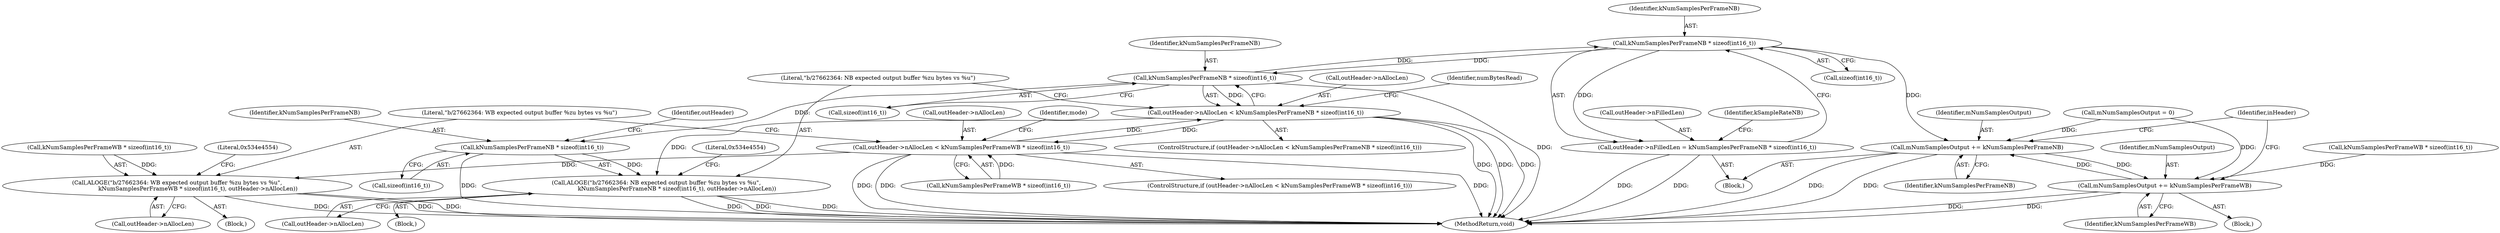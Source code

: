 digraph "0_Android_65756b4082cd79a2d99b2ccb5b392291fd53703f@API" {
"1000495" [label="(Call,kNumSamplesPerFrameNB * sizeof(int16_t))"];
"1000225" [label="(Call,kNumSamplesPerFrameNB * sizeof(int16_t))"];
"1000495" [label="(Call,kNumSamplesPerFrameNB * sizeof(int16_t))"];
"1000221" [label="(Call,outHeader->nAllocLen < kNumSamplesPerFrameNB * sizeof(int16_t))"];
"1000230" [label="(Call,ALOGE(\"b/27662364: NB expected output buffer %zu bytes vs %u\",\n                       kNumSamplesPerFrameNB * sizeof(int16_t), outHeader->nAllocLen))"];
"1000316" [label="(Call,outHeader->nAllocLen < kNumSamplesPerFrameWB * sizeof(int16_t))"];
"1000325" [label="(Call,ALOGE(\"b/27662364: WB expected output buffer %zu bytes vs %u\",\n                       kNumSamplesPerFrameWB * sizeof(int16_t), outHeader->nAllocLen))"];
"1000232" [label="(Call,kNumSamplesPerFrameNB * sizeof(int16_t))"];
"1000491" [label="(Call,outHeader->nFilledLen = kNumSamplesPerFrameNB * sizeof(int16_t))"];
"1000500" [label="(Call,mNumSamplesOutput += kNumSamplesPerFrameNB)"];
"1000514" [label="(Call,mNumSamplesOutput += kNumSamplesPerFrameWB)"];
"1000230" [label="(Call,ALOGE(\"b/27662364: NB expected output buffer %zu bytes vs %u\",\n                       kNumSamplesPerFrameNB * sizeof(int16_t), outHeader->nAllocLen))"];
"1000516" [label="(Identifier,kNumSamplesPerFrameWB)"];
"1000221" [label="(Call,outHeader->nAllocLen < kNumSamplesPerFrameNB * sizeof(int16_t))"];
"1000236" [label="(Call,outHeader->nAllocLen)"];
"1000229" [label="(Block,)"];
"1000220" [label="(ControlStructure,if (outHeader->nAllocLen < kNumSamplesPerFrameNB * sizeof(int16_t)))"];
"1000324" [label="(Block,)"];
"1000492" [label="(Call,outHeader->nFilledLen)"];
"1000331" [label="(Call,outHeader->nAllocLen)"];
"1000234" [label="(Call,sizeof(int16_t))"];
"1000502" [label="(Identifier,kNumSamplesPerFrameNB)"];
"1000496" [label="(Identifier,kNumSamplesPerFrameNB)"];
"1000501" [label="(Identifier,mNumSamplesOutput)"];
"1000317" [label="(Call,outHeader->nAllocLen)"];
"1000225" [label="(Call,kNumSamplesPerFrameNB * sizeof(int16_t))"];
"1000495" [label="(Call,kNumSamplesPerFrameNB * sizeof(int16_t))"];
"1000326" [label="(Literal,\"b/27662364: WB expected output buffer %zu bytes vs %u\")"];
"1000514" [label="(Call,mNumSamplesOutput += kNumSamplesPerFrameWB)"];
"1000226" [label="(Identifier,kNumSamplesPerFrameNB)"];
"1000491" [label="(Call,outHeader->nFilledLen = kNumSamplesPerFrameNB * sizeof(int16_t))"];
"1000233" [label="(Identifier,kNumSamplesPerFrameNB)"];
"1000335" [label="(Literal,0x534e4554)"];
"1000515" [label="(Identifier,mNumSamplesOutput)"];
"1000490" [label="(Block,)"];
"1000520" [label="(Identifier,inHeader)"];
"1000240" [label="(Literal,0x534e4554)"];
"1000509" [label="(Call,kNumSamplesPerFrameWB * sizeof(int16_t))"];
"1000497" [label="(Call,sizeof(int16_t))"];
"1000315" [label="(ControlStructure,if (outHeader->nAllocLen < kNumSamplesPerFrameWB * sizeof(int16_t)))"];
"1000500" [label="(Call,mNumSamplesOutput += kNumSamplesPerFrameNB)"];
"1000316" [label="(Call,outHeader->nAllocLen < kNumSamplesPerFrameWB * sizeof(int16_t))"];
"1000556" [label="(MethodReturn,void)"];
"1000232" [label="(Call,kNumSamplesPerFrameNB * sizeof(int16_t))"];
"1000227" [label="(Call,sizeof(int16_t))"];
"1000327" [label="(Call,kNumSamplesPerFrameWB * sizeof(int16_t))"];
"1000325" [label="(Call,ALOGE(\"b/27662364: WB expected output buffer %zu bytes vs %u\",\n                       kNumSamplesPerFrameWB * sizeof(int16_t), outHeader->nAllocLen))"];
"1000499" [label="(Identifier,kSampleRateNB)"];
"1000237" [label="(Identifier,outHeader)"];
"1000320" [label="(Call,kNumSamplesPerFrameWB * sizeof(int16_t))"];
"1000504" [label="(Block,)"];
"1000231" [label="(Literal,\"b/27662364: NB expected output buffer %zu bytes vs %u\")"];
"1000201" [label="(Call,mNumSamplesOutput = 0)"];
"1000222" [label="(Call,outHeader->nAllocLen)"];
"1000348" [label="(Identifier,mode)"];
"1000252" [label="(Identifier,numBytesRead)"];
"1000495" -> "1000491"  [label="AST: "];
"1000495" -> "1000497"  [label="CFG: "];
"1000496" -> "1000495"  [label="AST: "];
"1000497" -> "1000495"  [label="AST: "];
"1000491" -> "1000495"  [label="CFG: "];
"1000495" -> "1000225"  [label="DDG: "];
"1000495" -> "1000491"  [label="DDG: "];
"1000225" -> "1000495"  [label="DDG: "];
"1000495" -> "1000500"  [label="DDG: "];
"1000225" -> "1000221"  [label="AST: "];
"1000225" -> "1000227"  [label="CFG: "];
"1000226" -> "1000225"  [label="AST: "];
"1000227" -> "1000225"  [label="AST: "];
"1000221" -> "1000225"  [label="CFG: "];
"1000225" -> "1000556"  [label="DDG: "];
"1000225" -> "1000221"  [label="DDG: "];
"1000225" -> "1000232"  [label="DDG: "];
"1000221" -> "1000220"  [label="AST: "];
"1000222" -> "1000221"  [label="AST: "];
"1000231" -> "1000221"  [label="CFG: "];
"1000252" -> "1000221"  [label="CFG: "];
"1000221" -> "1000556"  [label="DDG: "];
"1000221" -> "1000556"  [label="DDG: "];
"1000221" -> "1000556"  [label="DDG: "];
"1000316" -> "1000221"  [label="DDG: "];
"1000221" -> "1000230"  [label="DDG: "];
"1000221" -> "1000316"  [label="DDG: "];
"1000230" -> "1000229"  [label="AST: "];
"1000230" -> "1000236"  [label="CFG: "];
"1000231" -> "1000230"  [label="AST: "];
"1000232" -> "1000230"  [label="AST: "];
"1000236" -> "1000230"  [label="AST: "];
"1000240" -> "1000230"  [label="CFG: "];
"1000230" -> "1000556"  [label="DDG: "];
"1000230" -> "1000556"  [label="DDG: "];
"1000230" -> "1000556"  [label="DDG: "];
"1000232" -> "1000230"  [label="DDG: "];
"1000316" -> "1000315"  [label="AST: "];
"1000316" -> "1000320"  [label="CFG: "];
"1000317" -> "1000316"  [label="AST: "];
"1000320" -> "1000316"  [label="AST: "];
"1000326" -> "1000316"  [label="CFG: "];
"1000348" -> "1000316"  [label="CFG: "];
"1000316" -> "1000556"  [label="DDG: "];
"1000316" -> "1000556"  [label="DDG: "];
"1000316" -> "1000556"  [label="DDG: "];
"1000320" -> "1000316"  [label="DDG: "];
"1000316" -> "1000325"  [label="DDG: "];
"1000325" -> "1000324"  [label="AST: "];
"1000325" -> "1000331"  [label="CFG: "];
"1000326" -> "1000325"  [label="AST: "];
"1000327" -> "1000325"  [label="AST: "];
"1000331" -> "1000325"  [label="AST: "];
"1000335" -> "1000325"  [label="CFG: "];
"1000325" -> "1000556"  [label="DDG: "];
"1000325" -> "1000556"  [label="DDG: "];
"1000325" -> "1000556"  [label="DDG: "];
"1000327" -> "1000325"  [label="DDG: "];
"1000232" -> "1000234"  [label="CFG: "];
"1000233" -> "1000232"  [label="AST: "];
"1000234" -> "1000232"  [label="AST: "];
"1000237" -> "1000232"  [label="CFG: "];
"1000232" -> "1000556"  [label="DDG: "];
"1000491" -> "1000490"  [label="AST: "];
"1000492" -> "1000491"  [label="AST: "];
"1000499" -> "1000491"  [label="CFG: "];
"1000491" -> "1000556"  [label="DDG: "];
"1000491" -> "1000556"  [label="DDG: "];
"1000500" -> "1000490"  [label="AST: "];
"1000500" -> "1000502"  [label="CFG: "];
"1000501" -> "1000500"  [label="AST: "];
"1000502" -> "1000500"  [label="AST: "];
"1000520" -> "1000500"  [label="CFG: "];
"1000500" -> "1000556"  [label="DDG: "];
"1000500" -> "1000556"  [label="DDG: "];
"1000514" -> "1000500"  [label="DDG: "];
"1000201" -> "1000500"  [label="DDG: "];
"1000500" -> "1000514"  [label="DDG: "];
"1000514" -> "1000504"  [label="AST: "];
"1000514" -> "1000516"  [label="CFG: "];
"1000515" -> "1000514"  [label="AST: "];
"1000516" -> "1000514"  [label="AST: "];
"1000520" -> "1000514"  [label="CFG: "];
"1000514" -> "1000556"  [label="DDG: "];
"1000514" -> "1000556"  [label="DDG: "];
"1000509" -> "1000514"  [label="DDG: "];
"1000201" -> "1000514"  [label="DDG: "];
}
